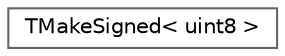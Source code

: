 digraph "Graphical Class Hierarchy"
{
 // INTERACTIVE_SVG=YES
 // LATEX_PDF_SIZE
  bgcolor="transparent";
  edge [fontname=Helvetica,fontsize=10,labelfontname=Helvetica,labelfontsize=10];
  node [fontname=Helvetica,fontsize=10,shape=box,height=0.2,width=0.4];
  rankdir="LR";
  Node0 [id="Node000000",label="TMakeSigned\< uint8 \>",height=0.2,width=0.4,color="grey40", fillcolor="white", style="filled",URL="$d4/d46/structTMakeSigned_3_01uint8_01_4.html",tooltip=" "];
}
